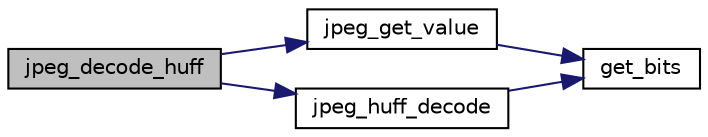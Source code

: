digraph "jpeg_decode_huff"
{
 // LATEX_PDF_SIZE
  edge [fontname="Helvetica",fontsize="10",labelfontname="Helvetica",labelfontsize="10"];
  node [fontname="Helvetica",fontsize="10",shape=record];
  rankdir="LR";
  Node1 [label="jpeg_decode_huff",height=0.2,width=0.4,color="black", fillcolor="grey75", style="filled", fontcolor="black",tooltip=" "];
  Node1 -> Node2 [color="midnightblue",fontsize="10",style="solid"];
  Node2 [label="jpeg_get_value",height=0.2,width=0.4,color="black", fillcolor="white", style="filled",URL="$jpeg_8c.html#af26bd2b95cb2e237382509718ebaeb4b",tooltip=" "];
  Node2 -> Node3 [color="midnightblue",fontsize="10",style="solid"];
  Node3 [label="get_bits",height=0.2,width=0.4,color="black", fillcolor="white", style="filled",URL="$jpeg_8c.html#a5e5f2c953e7c9d3bbd8d1b245be937e6",tooltip=" "];
  Node1 -> Node4 [color="midnightblue",fontsize="10",style="solid"];
  Node4 [label="jpeg_huff_decode",height=0.2,width=0.4,color="black", fillcolor="white", style="filled",URL="$jpeg_8c.html#ac8d38b1bdc16675a81d34df57ff80b03",tooltip=" "];
  Node4 -> Node3 [color="midnightblue",fontsize="10",style="solid"];
}
